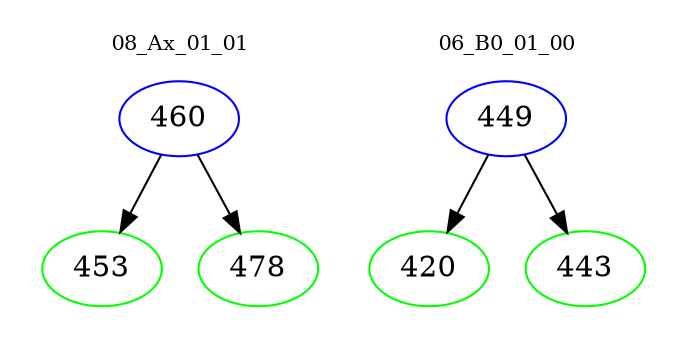 digraph{
subgraph cluster_0 {
color = white
label = "08_Ax_01_01";
fontsize=10;
T0_460 [label="460", color="blue"]
T0_460 -> T0_453 [color="black"]
T0_453 [label="453", color="green"]
T0_460 -> T0_478 [color="black"]
T0_478 [label="478", color="green"]
}
subgraph cluster_1 {
color = white
label = "06_B0_01_00";
fontsize=10;
T1_449 [label="449", color="blue"]
T1_449 -> T1_420 [color="black"]
T1_420 [label="420", color="green"]
T1_449 -> T1_443 [color="black"]
T1_443 [label="443", color="green"]
}
}
